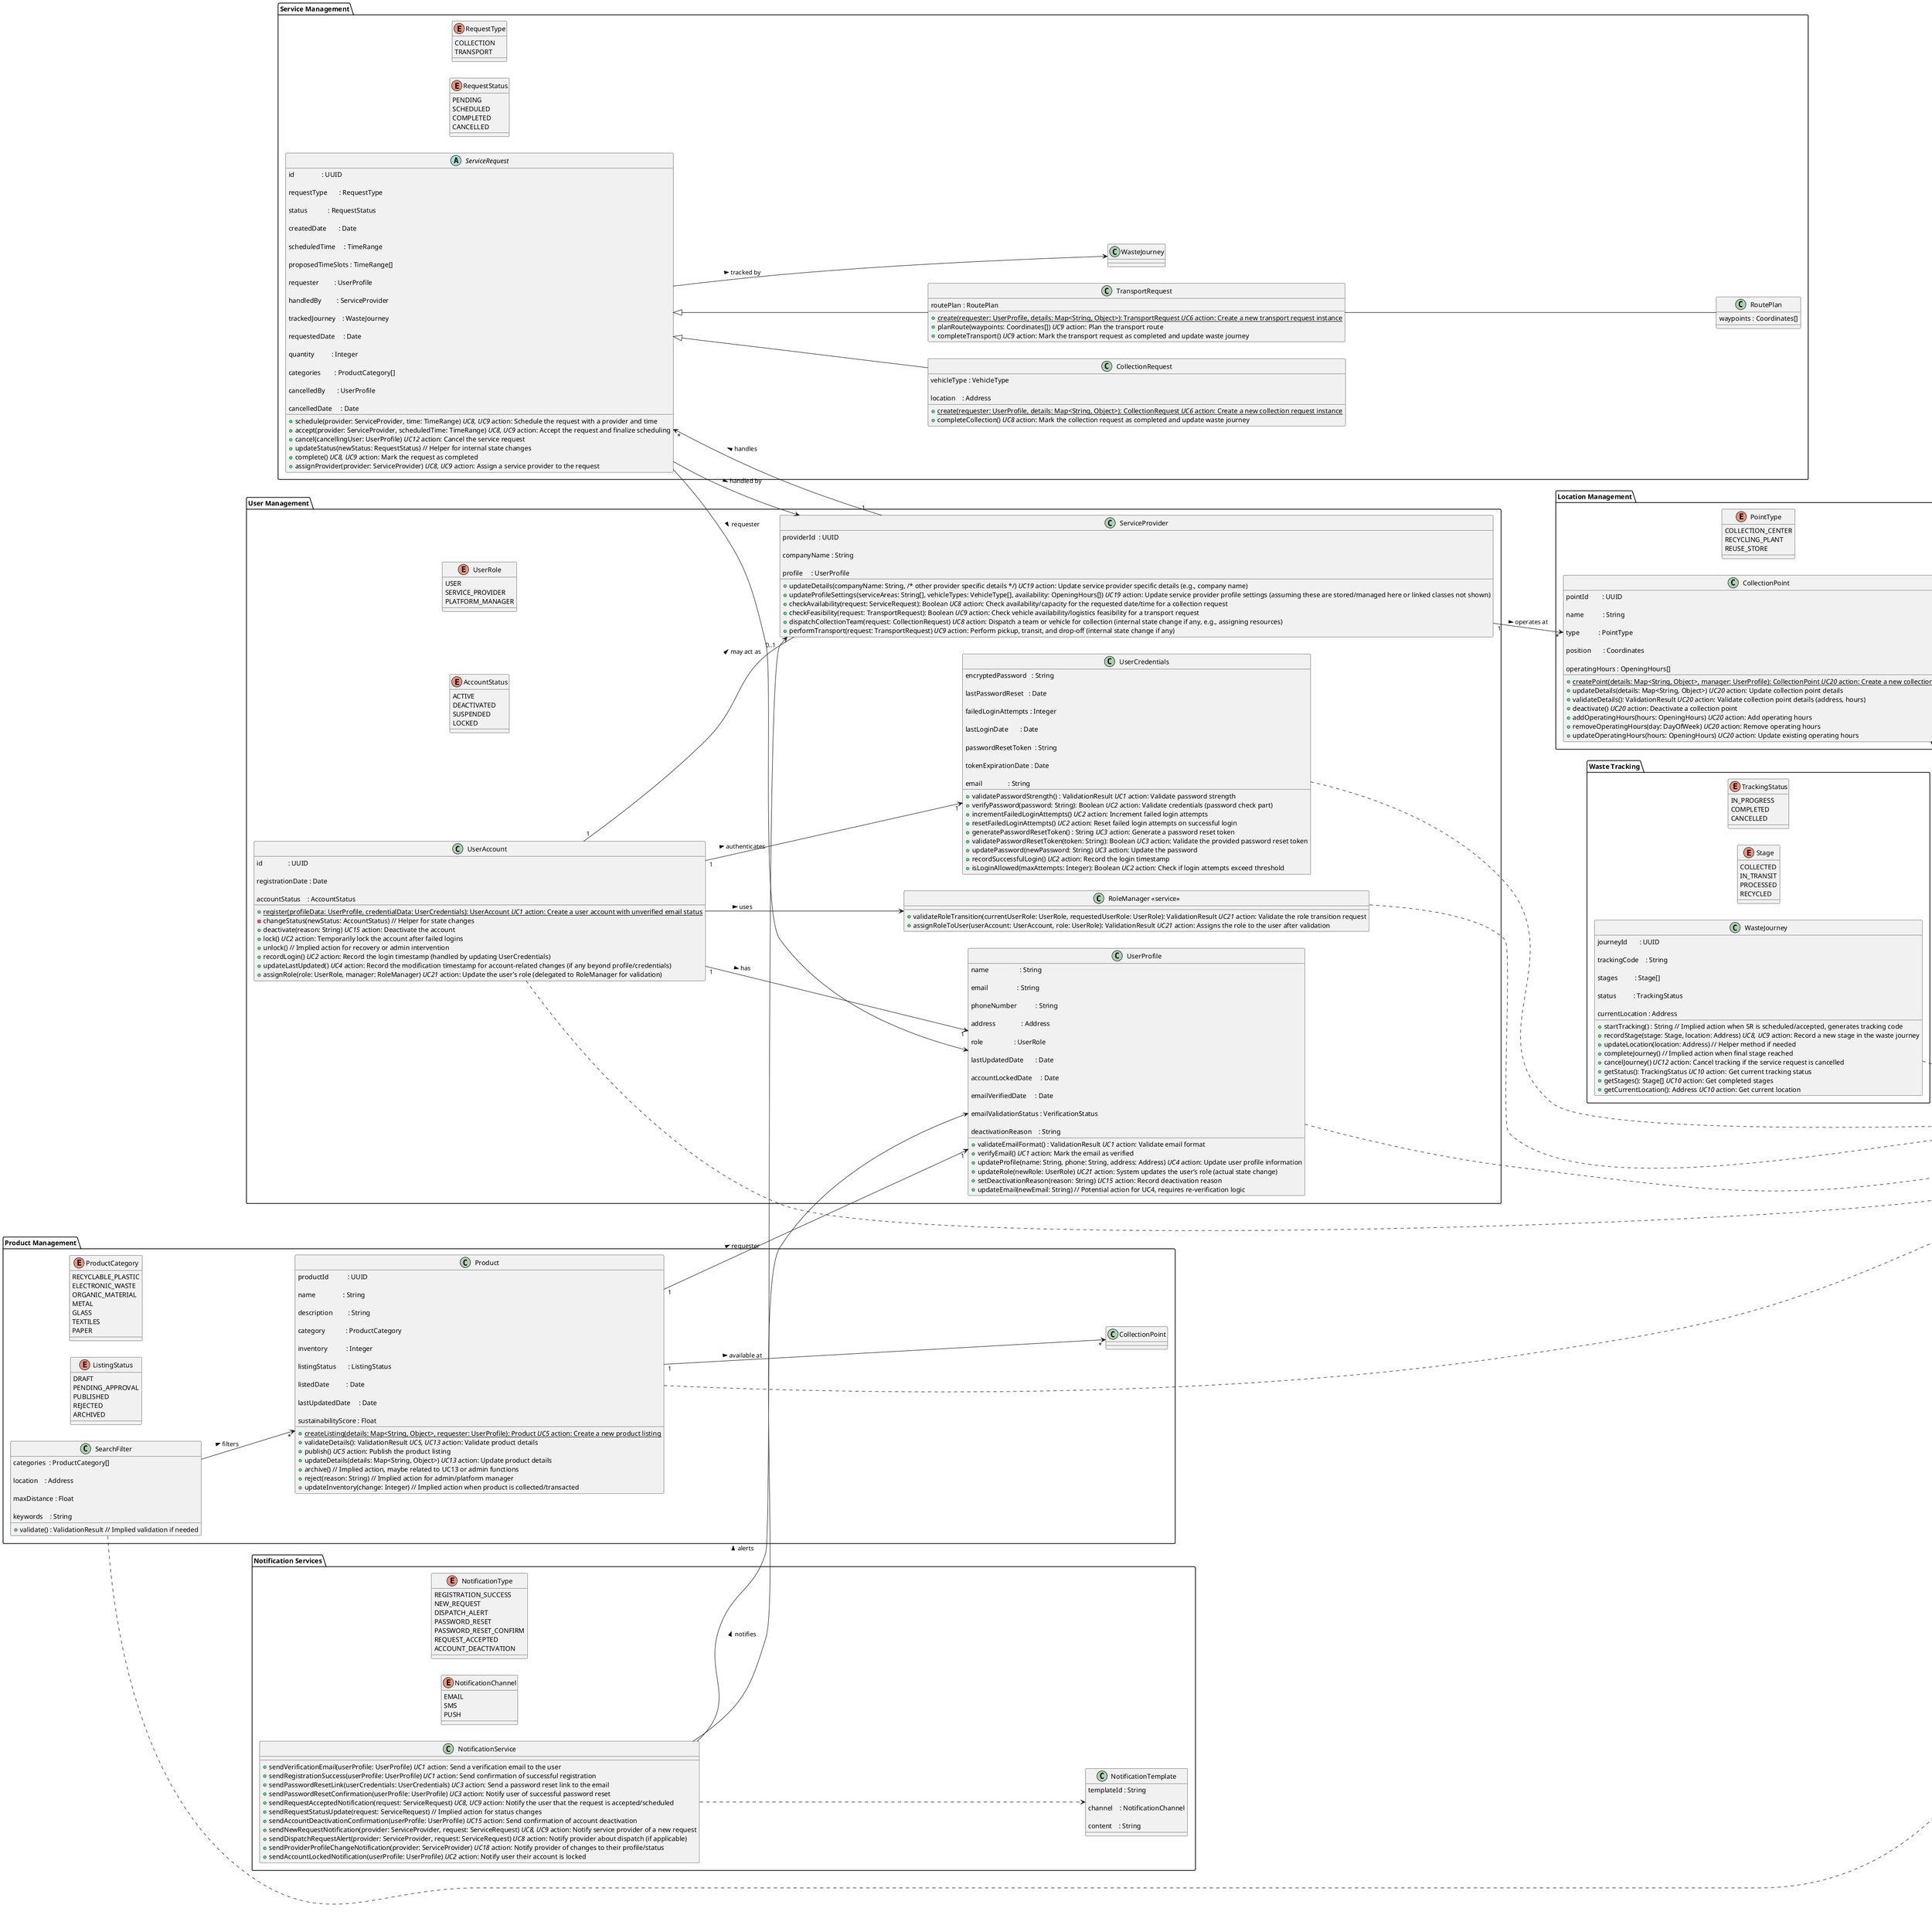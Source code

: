 @startuml
left to right direction
' ──────────────────────────────────────────────
'  CORE VALUE OBJECTS
' ──────────────────────────────────────────────
package "Core Value Objects" {
enum VerificationStatus {
VERIFIED
UNVERIFIED
}
enum VehicleType {
TRUCK
VAN
CARGO_BIKE
BICYCLE
MOTORCYCLE
COMPACTOR
ELECTRIC_VAN
CARGO_VAN
}
enum DayOfWeek {
MON
TUE
WED
THU
FRI
SAT
SUN
}
class ValidationResult {

valid    : Boolean

messages : String[]
}
class Coordinates {

latitude  : Float

longitude : Float
}
class Address {

street           : String

city             : String

zipCode          : String

country          : String

position         : Coordinates

validationStatus : VerificationStatus

    +validate() : ValidationResult //UC4 //action: Validate address consistency
}
class TimeRange {

start : LocalTime

end   : LocalTime
}
class OpeningHours {

dayOfWeek : DayOfWeek

timeRange : TimeRange
}
Address *-- Coordinates
OpeningHours -- TimeRange
}
' ──────────────────────────────────────────────
'  USER MANAGEMENT
' ──────────────────────────────────────────────
package "User Management" {
enum UserRole {
USER
SERVICE_PROVIDER
PLATFORM_MANAGER
}
enum AccountStatus {
ACTIVE
DEACTIVATED
SUSPENDED
LOCKED
}
class UserAccount {

id               : UUID

registrationDate : Date

accountStatus    : AccountStatus

    +{static} register(profileData: UserProfile, credentialData: UserCredentials): UserAccount //UC1 //action: Create a user account with unverified email status
    -changeStatus(newStatus: AccountStatus) // Helper for state changes
    +deactivate(reason: String) //UC15 //action: Deactivate the account
    +lock() //UC2 //action: Temporarily lock the account after failed logins
    +unlock() // Implied action for recovery or admin intervention
    +recordLogin() //UC2 //action: Record the login timestamp (handled by updating UserCredentials)
    +updateLastUpdated() //UC4 //action: Record the modification timestamp for account-related changes (if any beyond profile/credentials)
    +assignRole(role: UserRole, manager: RoleManager) //UC21 //action: Update the user's role (delegated to RoleManager for validation)
}
class UserProfile {

name                  : String

email                 : String

phoneNumber           : String

address               : Address

role                  : UserRole

lastUpdatedDate       : Date

accountLockedDate     : Date

emailVerifiedDate     : Date

emailValidationStatus : VerificationStatus

deactivationReason    : String

    +validateEmailFormat() : ValidationResult //UC1 //action: Validate email format
    +verifyEmail() //UC1 //action: Mark the email as verified
    +updateProfile(name: String, phone: String, address: Address) //UC4 //action: Update user profile information
    +updateRole(newRole: UserRole) //UC21 //action: System updates the user’s role (actual state change)
    +setDeactivationReason(reason: String) //UC15 //action: Record deactivation reason
    +updateEmail(newEmail: String) // Potential action for UC4, requires re-verification logic
}
class UserCredentials {

encryptedPassword   : String

lastPasswordReset   : Date

failedLoginAttempts : Integer

lastLoginDate       : Date

passwordResetToken  : String

tokenExpirationDate : Date

email               : String

    +validatePasswordStrength() : ValidationResult //UC1 //action: Validate password strength
    +verifyPassword(password: String): Boolean //UC2 //action: Validate credentials (password check part)
    +incrementFailedLoginAttempts() //UC2 //action: Increment failed login attempts
    +resetFailedLoginAttempts() //UC2 //action: Reset failed login attempts on successful login
    +generatePasswordResetToken() : String //UC3 //action: Generate a password reset token
    +validatePasswordResetToken(token: String): Boolean //UC3 //action: Validate the provided password reset token
    +updatePassword(newPassword: String) //UC3 //action: Update the password
    +recordSuccessfulLogin() //UC2 //action: Record the login timestamp
    +isLoginAllowed(maxAttempts: Integer): Boolean //UC2 //action: Check if login attempts exceed threshold
}
class ServiceProvider {

providerId  : UUID

companyName : String

profile     : UserProfile

    +updateDetails(companyName: String, /* other provider specific details */) //UC19 //action: Update service provider specific details (e.g., company name)
    +updateProfileSettings(serviceAreas: String[], vehicleTypes: VehicleType[], availability: OpeningHours[]) //UC19 //action: Update service provider profile settings (assuming these are stored/managed here or linked classes not shown)
    +checkAvailability(request: ServiceRequest): Boolean //UC8 //action: Check availability/capacity for the requested date/time for a collection request
    +checkFeasibility(request: TransportRequest): Boolean //UC9 //action: Check vehicle availability/logistics feasibility for a transport request
    +dispatchCollectionTeam(request: CollectionRequest) //UC8 //action: Dispatch a team or vehicle for collection (internal state change if any, e.g., assigning resources)
    +performTransport(request: TransportRequest) //UC9 //action: Perform pickup, transit, and drop-off (internal state change if any)
}
class "RoleManager <<service>>" as RoleManager {
    +validateRoleTransition(currentUserRole: UserRole, requestedUserRole: UserRole): ValidationResult //UC21 //action: Validate the role transition request
    +assignRoleToUser(userAccount: UserAccount, role: UserRole): ValidationResult //UC21 //action: Assigns the role to the user after validation
}
UserAccount ..> ValidationResult
UserProfile ..> ValidationResult
UserCredentials ..> ValidationResult
RoleManager ..> ValidationResult
UserAccount "1" --> "1" UserProfile : has >
UserAccount "1" --> "1" UserCredentials : authenticates >
UserAccount --> RoleManager : uses >
UserAccount "1" -- "0..1" ServiceProvider : may act as >
}
' ──────────────────────────────────────────────
'  SERVICE MANAGEMENT
' ──────────────────────────────────────────────
package "Service Management" {
enum RequestType {
COLLECTION
TRANSPORT
}
enum RequestStatus {
PENDING
SCHEDULED
COMPLETED
CANCELLED
}
abstract class ServiceRequest {

id                : UUID

requestType       : RequestType

status            : RequestStatus

createdDate       : Date

scheduledTime     : TimeRange

proposedTimeSlots : TimeRange[]

requester         : UserProfile

handledBy         : ServiceProvider

trackedJourney    : WasteJourney

requestedDate     : Date

quantity          : Integer

categories        : ProductCategory[]

cancelledBy       : UserProfile

cancelledDate     : Date

    +schedule(provider: ServiceProvider, time: TimeRange) //UC8, UC9 //action: Schedule the request with a provider and time
    +accept(provider: ServiceProvider, scheduledTime: TimeRange) //UC8, UC9 //action: Accept the request and finalize scheduling
    +cancel(cancellingUser: UserProfile) //UC12 //action: Cancel the service request
    +updateStatus(newStatus: RequestStatus) // Helper for internal state changes
    +complete() //UC8, UC9 //action: Mark the request as completed
    +assignProvider(provider: ServiceProvider) //UC8, UC9 //action: Assign a service provider to the request
}
class CollectionRequest extends ServiceRequest {

vehicleType : VehicleType

location    : Address

    +{static} create(requester: UserProfile, details: Map<String, Object>): CollectionRequest //UC6 //action: Create a new collection request instance
    +completeCollection() //UC8 //action: Mark the collection request as completed and update waste journey
}
class TransportRequest extends ServiceRequest {

routePlan : RoutePlan

    +{static} create(requester: UserProfile, details: Map<String, Object>): TransportRequest //UC6 //action: Create a new transport request instance
    +planRoute(waypoints: Coordinates[]) //UC9 //action: Plan the transport route
    +completeTransport() //UC9 //action: Mark the transport request as completed and update waste journey
}

class RoutePlan {

waypoints : Coordinates[]
}
ServiceProvider "1" --> "*" ServiceRequest : handles >

TransportRequest -- RoutePlan
ServiceRequest --> WasteJourney : tracked by >
ServiceRequest --> UserProfile : requester >
ServiceRequest --> ServiceProvider : handled by >
}
' ──────────────────────────────────────────────
'  WASTE TRACKING
' ──────────────────────────────────────────────
package "Waste Tracking" {
enum TrackingStatus {
IN_PROGRESS
COMPLETED
CANCELLED
}
enum Stage {
COLLECTED
IN_TRANSIT
PROCESSED
RECYCLED
}
class WasteJourney {

journeyId       : UUID

trackingCode    : String

stages          : Stage[]

status          : TrackingStatus

currentLocation : Address

    +startTracking() : String // Implied action when SR is scheduled/accepted, generates tracking code
    +recordStage(stage: Stage, location: Address) //UC8, UC9 //action: Record a new stage in the waste journey
    +updateLocation(location: Address) // Helper method if needed
    +completeJourney() // Implied action when final stage reached
    +cancelJourney() //UC12 //action: Cancel tracking if the service request is cancelled
    +getStatus(): TrackingStatus //UC10 //action: Get current tracking status
    +getStages(): Stage[] //UC10 //action: Get completed stages
    +getCurrentLocation(): Address //UC10 //action: Get current location
}
WasteJourney ..> ValidationResult
}
' ──────────────────────────────────────────────
'  PRODUCT MANAGEMENT
' ──────────────────────────────────────────────
package "Product Management" {
enum ProductCategory {
RECYCLABLE_PLASTIC
ELECTRONIC_WASTE
ORGANIC_MATERIAL
METAL
GLASS
TEXTILES
PAPER
}
enum ListingStatus {
DRAFT
PENDING_APPROVAL
PUBLISHED
REJECTED
ARCHIVED
}
class Product {

productId           : UUID

name                : String

description         : String

category            : ProductCategory

inventory           : Integer

listingStatus       : ListingStatus

listedDate          : Date

lastUpdatedDate     : Date

sustainabilityScore : Float

    +{static} createListing(details: Map<String, Object>, requester: UserProfile): Product //UC5 //action: Create a new product listing
    +validateDetails(): ValidationResult //UC5, UC13 //action: Validate product details
    +publish() //UC5 //action: Publish the product listing
    +updateDetails(details: Map<String, Object>) //UC13 //action: Update product details
    +archive() // Implied action, maybe related to UC13 or admin functions
    +reject(reason: String) // Implied action for admin/platform manager
    +updateInventory(change: Integer) // Implied action when product is collected/transacted
}
class SearchFilter {

categories  : ProductCategory[]

location    : Address

maxDistance : Float

keywords    : String

    +validate() : ValidationResult // Implied validation if needed
}
Product ..> ValidationResult
SearchFilter ..> ValidationResult
Product "1" --> "*" CollectionPoint : available at >
Product "1" --> "1" UserProfile      : requester >
SearchFilter --> "*" Product            : filters >
}
' ──────────────────────────────────────────────
'  LOCATION MANAGEMENT
' ──────────────────────────────────────────────
package "Location Management" {
enum PointType {
COLLECTION_CENTER
RECYCLING_PLANT
REUSE_STORE
}
class CollectionPoint {

pointId        : UUID

name           : String

type           : PointType

position       : Coordinates

operatingHours : OpeningHours[]

    +{static} createPoint(details: Map<String, Object>, manager: UserProfile): CollectionPoint //UC20 //action: Create a new collection point
    +updateDetails(details: Map<String, Object>) //UC20 //action: Update collection point details
    +validateDetails(): ValidationResult //UC20 //action: Validate collection point details (address, hours)
    +deactivate() //UC20 //action: Deactivate a collection point
    +addOperatingHours(hours: OpeningHours) //UC20 //action: Add operating hours
    +removeOperatingHours(day: DayOfWeek) //UC20 //action: Remove operating hours
    +updateOperatingHours(hours: OpeningHours) //UC20 //action: Update existing operating hours
}
CollectionPoint ..> ValidationResult
CollectionPoint *-- Coordinates
CollectionPoint *-- OpeningHours
CollectionPoint -- Address : located at >
ServiceProvider "1" --> "*" CollectionPoint : operates at >
}
' ──────────────────────────────────────────────
'  NOTIFICATION SERVICES
' ──────────────────────────────────────────────
package "Notification Services" {
enum NotificationType {
REGISTRATION_SUCCESS
NEW_REQUEST
DISPATCH_ALERT
PASSWORD_RESET
PASSWORD_RESET_CONFIRM
REQUEST_ACCEPTED
ACCOUNT_DEACTIVATION
}
enum NotificationChannel{
EMAIL
SMS
PUSH
}
class NotificationTemplate {

templateId : String

channel    : NotificationChannel

content    : String
}
class NotificationService {
    +sendVerificationEmail(userProfile: UserProfile) //UC1 //action: Send a verification email to the user
    +sendRegistrationSuccess(userProfile: UserProfile) //UC1 //action: Send confirmation of successful registration
    +sendPasswordResetLink(userCredentials: UserCredentials) //UC3 //action: Send a password reset link to the email
    +sendPasswordResetConfirmation(userProfile: UserProfile) //UC3 //action: Notify user of successful password reset
    +sendRequestAcceptedNotification(request: ServiceRequest) //UC8, UC9 //action: Notify the user that the request is accepted/scheduled
    +sendRequestStatusUpdate(request: ServiceRequest) // Implied action for status changes
    +sendAccountDeactivationConfirmation(userProfile: UserProfile) //UC15 //action: Send confirmation of account deactivation
    +sendNewRequestNotification(provider: ServiceProvider, request: ServiceRequest) //UC8, UC9 //action: Notify service provider of a new request
    +sendDispatchRequestAlert(provider: ServiceProvider, request: ServiceRequest) //UC8 //action: Notify provider about dispatch (if applicable)
    +sendProviderProfileChangeNotification(provider: ServiceProvider) //UC18 //action: Notify provider of changes to their profile/status
    +sendAccountLockedNotification(userProfile: UserProfile) //UC2 //action: Notify user their account is locked
}
NotificationService ..> NotificationTemplate
NotificationService --> UserProfile     : notifies >
NotificationService --> ServiceProvider : alerts >
}
@enduml
